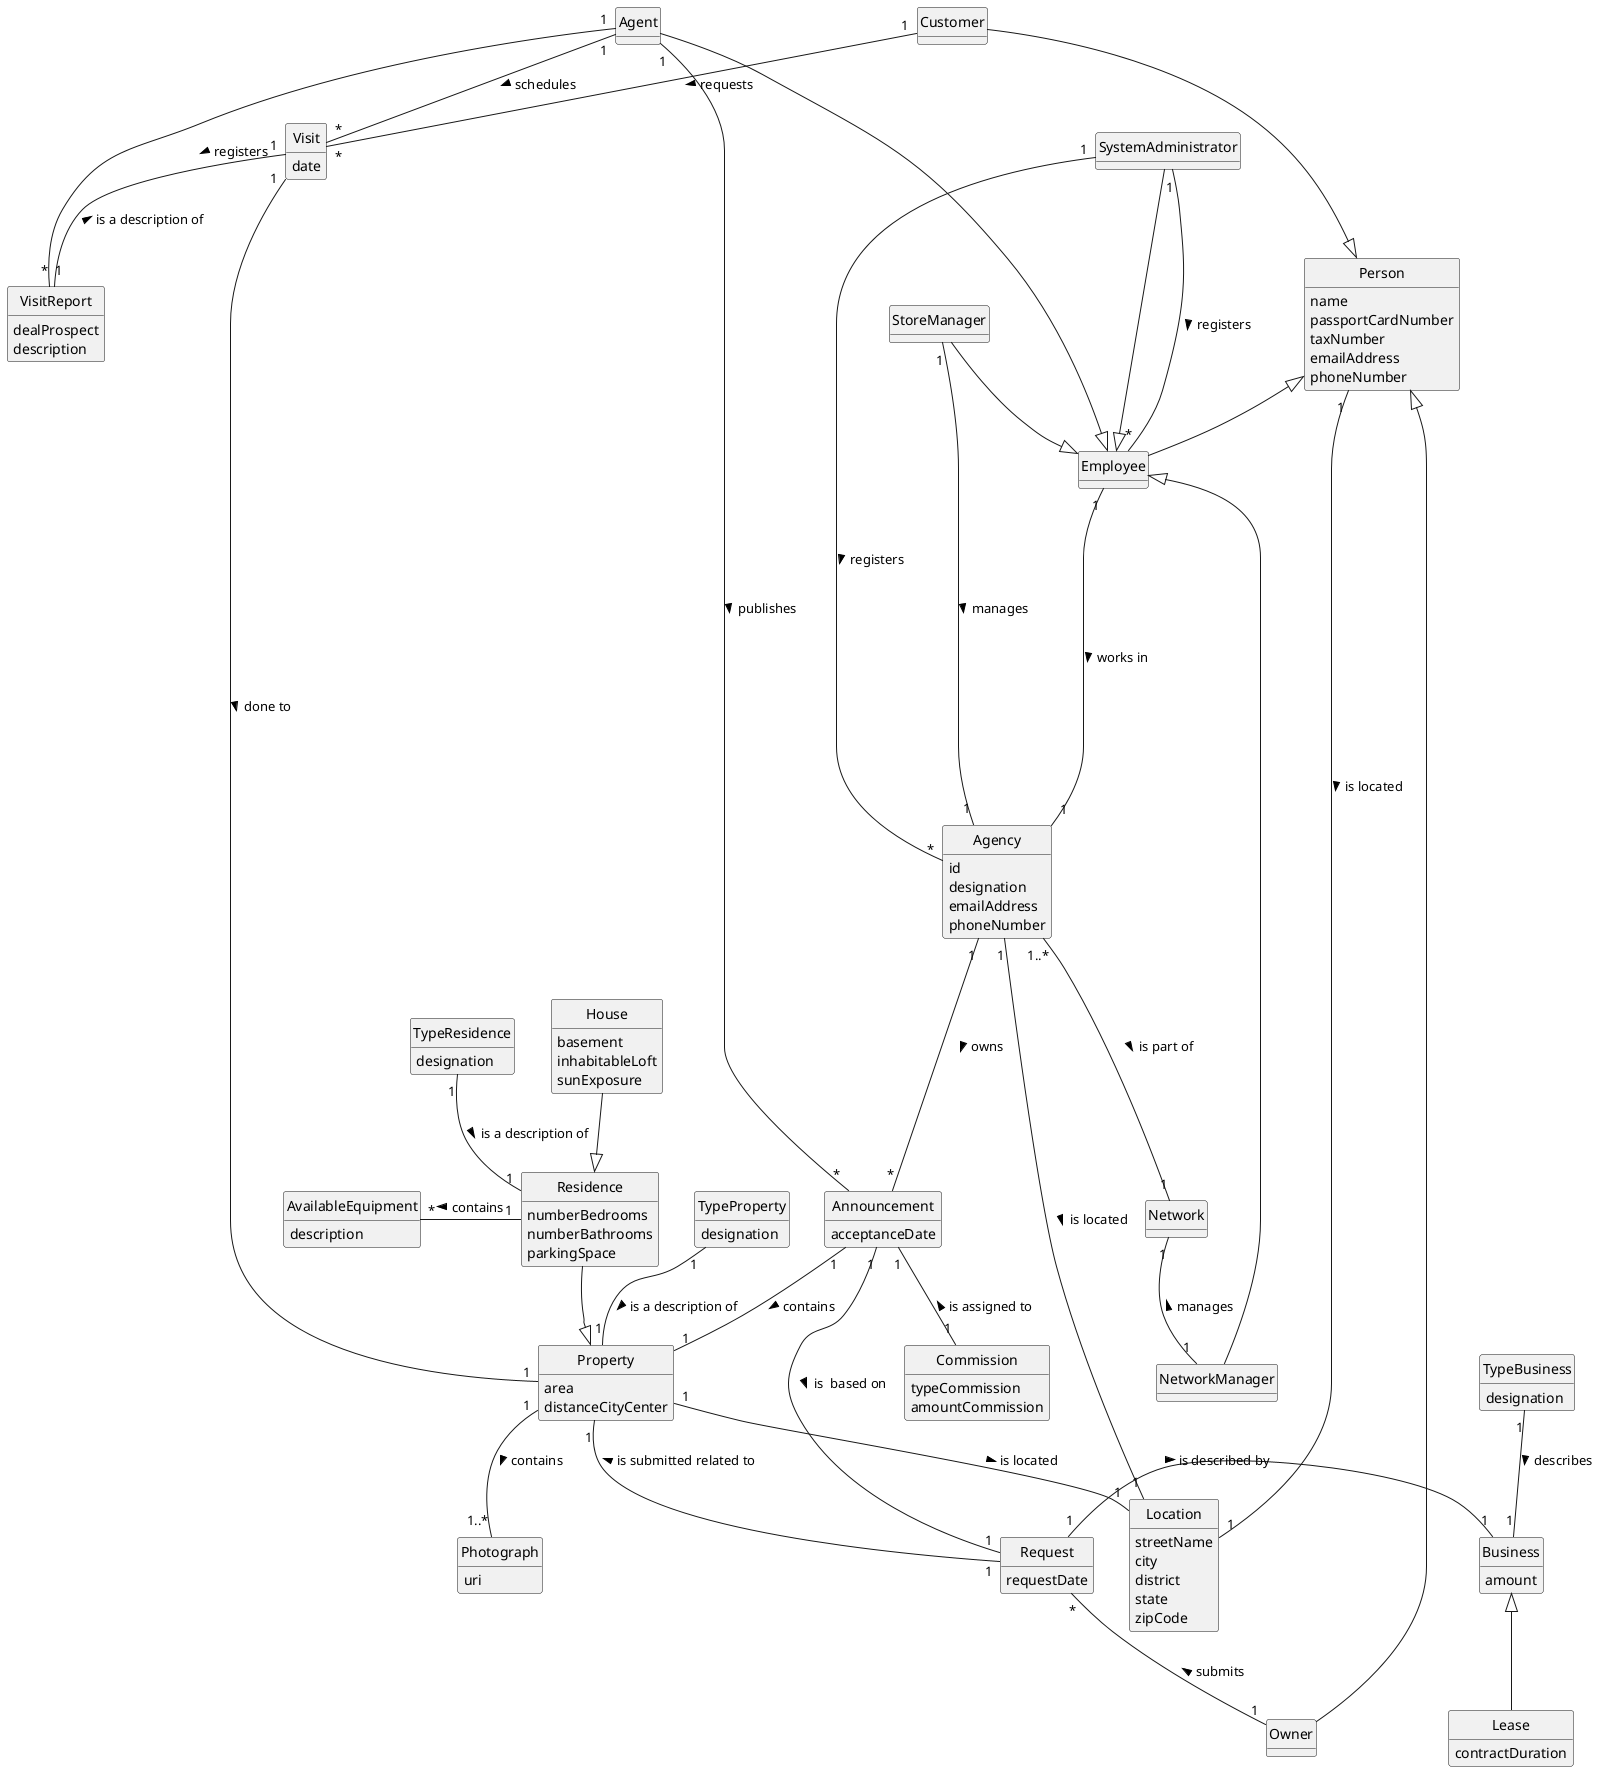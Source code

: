 ;@startuml
skinparam monochrome true
skinparam packageStyle rectangle
skinparam shadowing false
'skinparam linetype ortho
'left to right direction
skinparam classAttributeIconSize 0
hide circle
hide methods

'title Domain Model


class SystemAdministrator {
}

class Agency {
id
designation
emailAddress
phoneNumber
}

class Employee {
}

class Person{
name
passportCardNumber
taxNumber
emailAddress
phoneNumber
}


class Owner{
}

class Customer{
}

class Agent{
}

class StoreManager{
}
class NetworkManager{
}
class Announcement{
acceptanceDate
}

class Visit{
date
}
class VisitReport{
 dealProspect
 description
}
class Property{
 area
 distanceCityCenter
}

class Residence{
 numberBedrooms
 numberBathrooms
 parkingSpace
}
class AvailableEquipment{
description
}
class House{
 basement
 inhabitableLoft
 sunExposure
}
class Network{}

class TypeProperty{
designation
}
class TypeResidence{
designation
}
class Photograph{
uri
}
class Location{
streetName
city
district
state
zipCode
}
class Business{
amount
}
class TypeBusiness{
designation
}
class Lease{
contractDuration
}
class Commission {
typeCommission
amountCommission
}
class Request{
requestDate
}


SystemAdministrator --|> Employee
SystemAdministrator "1" --- "*" Employee: registers >
SystemAdministrator "1" -- "*" Agency: registers >
Person  <|--  Employee
Person <|-- Owner
Customer  ---|> Person
Agent  ----|> Employee
StoreManager --|> Employee
NetworkManager ---|> Employee
Agent "1" -- "*" Announcement: publishes >
Agent "1" - "*" Visit: schedules >
Customer "1" -- "*" Visit:  requests >
StoreManager "1" -- "1" Agency: manages >
NetworkManager "1" -up- "1" Network: manages >
Agency "1..*" --- "1" Network: is part of >
Announcement "1" -- "1" Property: contains >
Request "*" -- "1" Owner: submits <
Visit "1" -- "1" Property: done to >
Residence  --|>  Property
House --|> Residence
Visit "1" -- "1"  VisitReport: is a description of <
Agent "1" -- "*" VisitReport: registers >
Employee "1" ----- "1" Agency: works in  >
TypeProperty "1" -- "1" Property: is a description of >
TypeResidence "1" -- "1" Residence: is a description of >
Property "1" -- "1..*" Photograph: contains >
Property "1"--"1" Location: is located  >
Person "1" ---- "1" Location: is located >
Agency "1" ---- "1" Location: is located >
Residence "1" -left "*"AvailableEquipment: contains >
Announcement "1" -- "1" Commission: is assigned to <
Agency "1" --- "*" Announcement: owns >
Property "1" -- "1" Request : < is submitted related to
Request "1" - "1" Business: is described by >
Business <|-- Lease
TypeBusiness "1" -- "1" Business : describes >
Announcement "1" -- "1" Request : is  based on >


@enduml